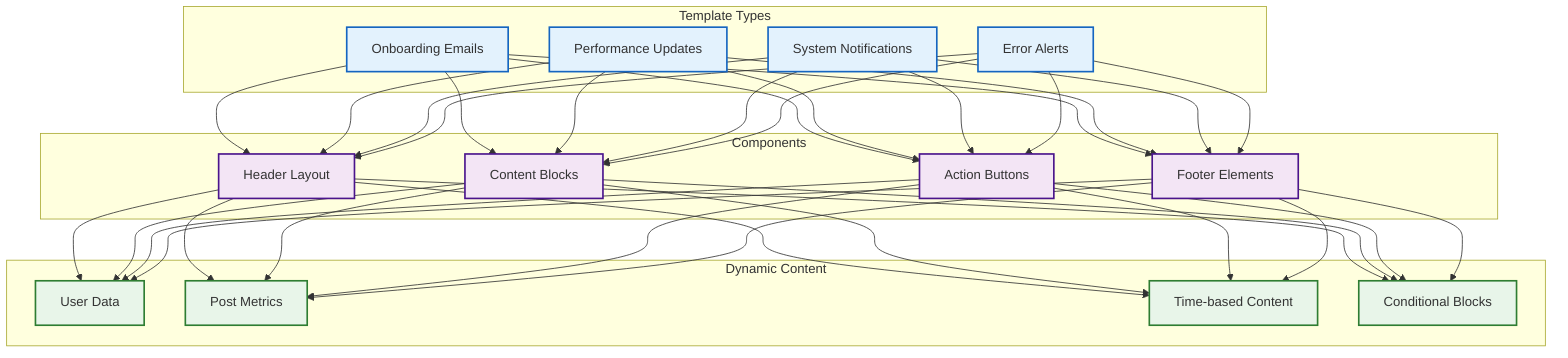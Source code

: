graph TD
    subgraph Template Types
        A[Onboarding Emails]
        B[Performance Updates]
        C[System Notifications]
        D[Error Alerts]
    end

    subgraph Components
        E[Header Layout]
        F[Content Blocks]
        G[Action Buttons]
        H[Footer Elements]
    end

    subgraph Dynamic Content
        I[User Data]
        J[Post Metrics]
        K[Time-based Content]
        L[Conditional Blocks]
    end

    A & B & C & D --> E & F & G & H
    E & F & G & H --> I & J & K & L

    classDef types fill:#e3f2fd,stroke:#1565c0,stroke-width:2px
    classDef components fill:#f3e5f5,stroke:#4a148c,stroke-width:2px
    classDef dynamic fill:#e8f5e9,stroke:#2e7d32,stroke-width:2px

    class A,B,C,D types
    class E,F,G,H components
    class I,J,K,L dynamic